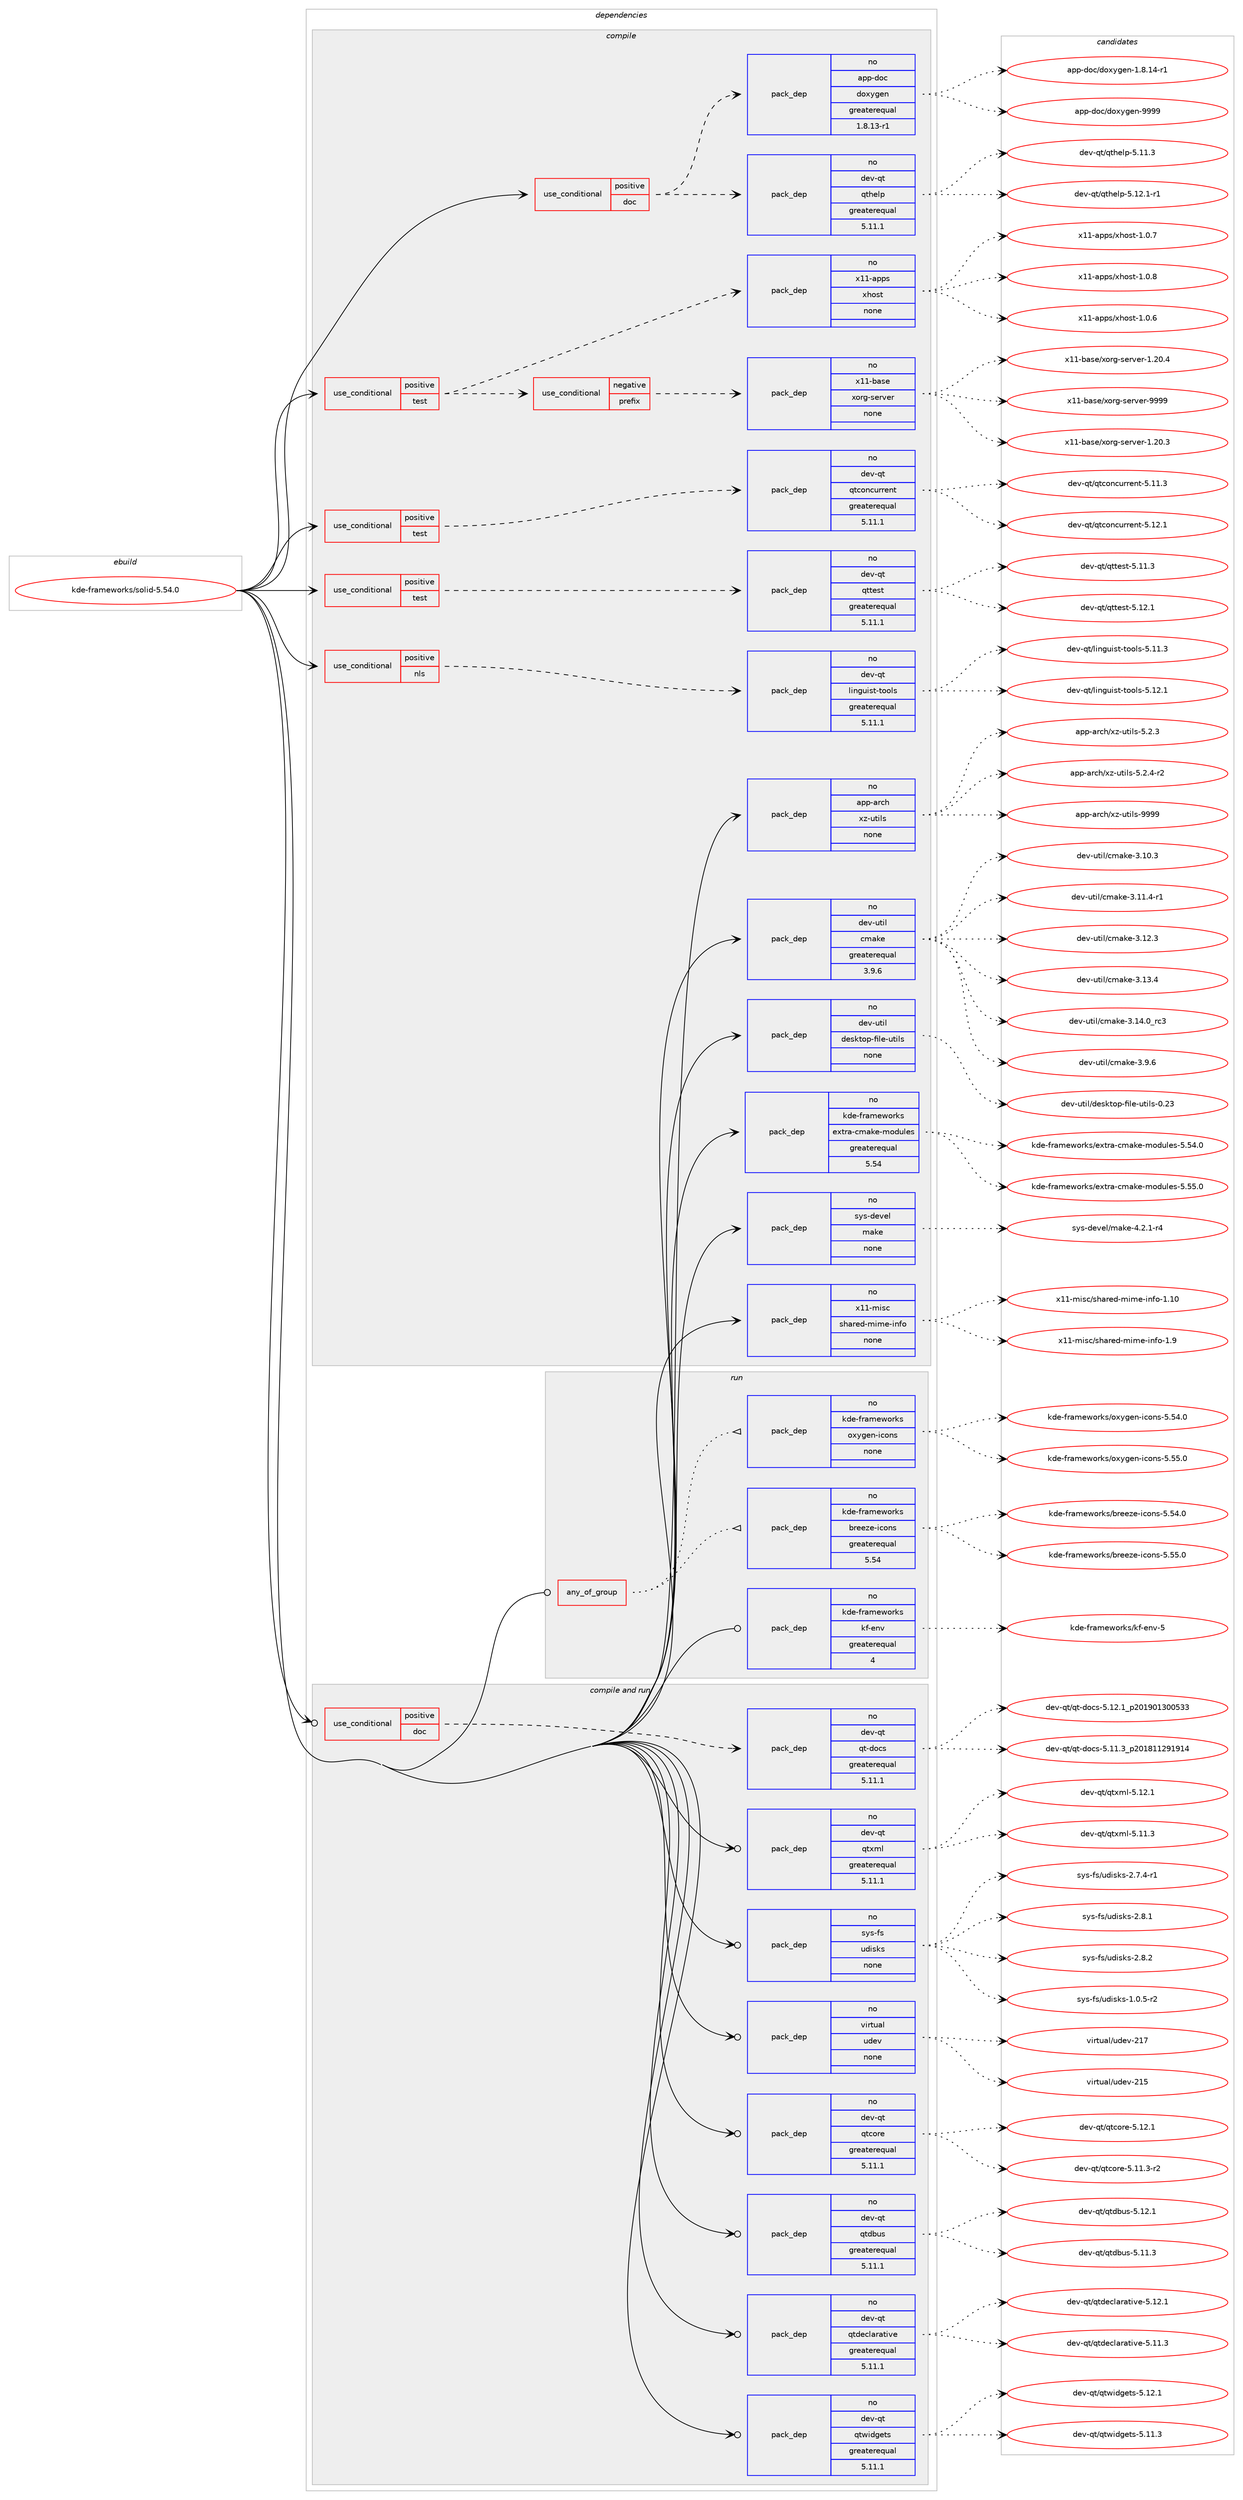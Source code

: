 digraph prolog {

# *************
# Graph options
# *************

newrank=true;
concentrate=true;
compound=true;
graph [rankdir=LR,fontname=Helvetica,fontsize=10,ranksep=1.5];#, ranksep=2.5, nodesep=0.2];
edge  [arrowhead=vee];
node  [fontname=Helvetica,fontsize=10];

# **********
# The ebuild
# **********

subgraph cluster_leftcol {
color=gray;
rank=same;
label=<<i>ebuild</i>>;
id [label="kde-frameworks/solid-5.54.0", color=red, width=4, href="../kde-frameworks/solid-5.54.0.svg"];
}

# ****************
# The dependencies
# ****************

subgraph cluster_midcol {
color=gray;
label=<<i>dependencies</i>>;
subgraph cluster_compile {
fillcolor="#eeeeee";
style=filled;
label=<<i>compile</i>>;
subgraph cond429886 {
dependency1588201 [label=<<TABLE BORDER="0" CELLBORDER="1" CELLSPACING="0" CELLPADDING="4"><TR><TD ROWSPAN="3" CELLPADDING="10">use_conditional</TD></TR><TR><TD>positive</TD></TR><TR><TD>doc</TD></TR></TABLE>>, shape=none, color=red];
subgraph pack1133421 {
dependency1588202 [label=<<TABLE BORDER="0" CELLBORDER="1" CELLSPACING="0" CELLPADDING="4" WIDTH="220"><TR><TD ROWSPAN="6" CELLPADDING="30">pack_dep</TD></TR><TR><TD WIDTH="110">no</TD></TR><TR><TD>dev-qt</TD></TR><TR><TD>qthelp</TD></TR><TR><TD>greaterequal</TD></TR><TR><TD>5.11.1</TD></TR></TABLE>>, shape=none, color=blue];
}
dependency1588201:e -> dependency1588202:w [weight=20,style="dashed",arrowhead="vee"];
subgraph pack1133422 {
dependency1588203 [label=<<TABLE BORDER="0" CELLBORDER="1" CELLSPACING="0" CELLPADDING="4" WIDTH="220"><TR><TD ROWSPAN="6" CELLPADDING="30">pack_dep</TD></TR><TR><TD WIDTH="110">no</TD></TR><TR><TD>app-doc</TD></TR><TR><TD>doxygen</TD></TR><TR><TD>greaterequal</TD></TR><TR><TD>1.8.13-r1</TD></TR></TABLE>>, shape=none, color=blue];
}
dependency1588201:e -> dependency1588203:w [weight=20,style="dashed",arrowhead="vee"];
}
id:e -> dependency1588201:w [weight=20,style="solid",arrowhead="vee"];
subgraph cond429887 {
dependency1588204 [label=<<TABLE BORDER="0" CELLBORDER="1" CELLSPACING="0" CELLPADDING="4"><TR><TD ROWSPAN="3" CELLPADDING="10">use_conditional</TD></TR><TR><TD>positive</TD></TR><TR><TD>nls</TD></TR></TABLE>>, shape=none, color=red];
subgraph pack1133423 {
dependency1588205 [label=<<TABLE BORDER="0" CELLBORDER="1" CELLSPACING="0" CELLPADDING="4" WIDTH="220"><TR><TD ROWSPAN="6" CELLPADDING="30">pack_dep</TD></TR><TR><TD WIDTH="110">no</TD></TR><TR><TD>dev-qt</TD></TR><TR><TD>linguist-tools</TD></TR><TR><TD>greaterequal</TD></TR><TR><TD>5.11.1</TD></TR></TABLE>>, shape=none, color=blue];
}
dependency1588204:e -> dependency1588205:w [weight=20,style="dashed",arrowhead="vee"];
}
id:e -> dependency1588204:w [weight=20,style="solid",arrowhead="vee"];
subgraph cond429888 {
dependency1588206 [label=<<TABLE BORDER="0" CELLBORDER="1" CELLSPACING="0" CELLPADDING="4"><TR><TD ROWSPAN="3" CELLPADDING="10">use_conditional</TD></TR><TR><TD>positive</TD></TR><TR><TD>test</TD></TR></TABLE>>, shape=none, color=red];
subgraph cond429889 {
dependency1588207 [label=<<TABLE BORDER="0" CELLBORDER="1" CELLSPACING="0" CELLPADDING="4"><TR><TD ROWSPAN="3" CELLPADDING="10">use_conditional</TD></TR><TR><TD>negative</TD></TR><TR><TD>prefix</TD></TR></TABLE>>, shape=none, color=red];
subgraph pack1133424 {
dependency1588208 [label=<<TABLE BORDER="0" CELLBORDER="1" CELLSPACING="0" CELLPADDING="4" WIDTH="220"><TR><TD ROWSPAN="6" CELLPADDING="30">pack_dep</TD></TR><TR><TD WIDTH="110">no</TD></TR><TR><TD>x11-base</TD></TR><TR><TD>xorg-server</TD></TR><TR><TD>none</TD></TR><TR><TD></TD></TR></TABLE>>, shape=none, color=blue];
}
dependency1588207:e -> dependency1588208:w [weight=20,style="dashed",arrowhead="vee"];
}
dependency1588206:e -> dependency1588207:w [weight=20,style="dashed",arrowhead="vee"];
subgraph pack1133425 {
dependency1588209 [label=<<TABLE BORDER="0" CELLBORDER="1" CELLSPACING="0" CELLPADDING="4" WIDTH="220"><TR><TD ROWSPAN="6" CELLPADDING="30">pack_dep</TD></TR><TR><TD WIDTH="110">no</TD></TR><TR><TD>x11-apps</TD></TR><TR><TD>xhost</TD></TR><TR><TD>none</TD></TR><TR><TD></TD></TR></TABLE>>, shape=none, color=blue];
}
dependency1588206:e -> dependency1588209:w [weight=20,style="dashed",arrowhead="vee"];
}
id:e -> dependency1588206:w [weight=20,style="solid",arrowhead="vee"];
subgraph cond429890 {
dependency1588210 [label=<<TABLE BORDER="0" CELLBORDER="1" CELLSPACING="0" CELLPADDING="4"><TR><TD ROWSPAN="3" CELLPADDING="10">use_conditional</TD></TR><TR><TD>positive</TD></TR><TR><TD>test</TD></TR></TABLE>>, shape=none, color=red];
subgraph pack1133426 {
dependency1588211 [label=<<TABLE BORDER="0" CELLBORDER="1" CELLSPACING="0" CELLPADDING="4" WIDTH="220"><TR><TD ROWSPAN="6" CELLPADDING="30">pack_dep</TD></TR><TR><TD WIDTH="110">no</TD></TR><TR><TD>dev-qt</TD></TR><TR><TD>qtconcurrent</TD></TR><TR><TD>greaterequal</TD></TR><TR><TD>5.11.1</TD></TR></TABLE>>, shape=none, color=blue];
}
dependency1588210:e -> dependency1588211:w [weight=20,style="dashed",arrowhead="vee"];
}
id:e -> dependency1588210:w [weight=20,style="solid",arrowhead="vee"];
subgraph cond429891 {
dependency1588212 [label=<<TABLE BORDER="0" CELLBORDER="1" CELLSPACING="0" CELLPADDING="4"><TR><TD ROWSPAN="3" CELLPADDING="10">use_conditional</TD></TR><TR><TD>positive</TD></TR><TR><TD>test</TD></TR></TABLE>>, shape=none, color=red];
subgraph pack1133427 {
dependency1588213 [label=<<TABLE BORDER="0" CELLBORDER="1" CELLSPACING="0" CELLPADDING="4" WIDTH="220"><TR><TD ROWSPAN="6" CELLPADDING="30">pack_dep</TD></TR><TR><TD WIDTH="110">no</TD></TR><TR><TD>dev-qt</TD></TR><TR><TD>qttest</TD></TR><TR><TD>greaterequal</TD></TR><TR><TD>5.11.1</TD></TR></TABLE>>, shape=none, color=blue];
}
dependency1588212:e -> dependency1588213:w [weight=20,style="dashed",arrowhead="vee"];
}
id:e -> dependency1588212:w [weight=20,style="solid",arrowhead="vee"];
subgraph pack1133428 {
dependency1588214 [label=<<TABLE BORDER="0" CELLBORDER="1" CELLSPACING="0" CELLPADDING="4" WIDTH="220"><TR><TD ROWSPAN="6" CELLPADDING="30">pack_dep</TD></TR><TR><TD WIDTH="110">no</TD></TR><TR><TD>app-arch</TD></TR><TR><TD>xz-utils</TD></TR><TR><TD>none</TD></TR><TR><TD></TD></TR></TABLE>>, shape=none, color=blue];
}
id:e -> dependency1588214:w [weight=20,style="solid",arrowhead="vee"];
subgraph pack1133429 {
dependency1588215 [label=<<TABLE BORDER="0" CELLBORDER="1" CELLSPACING="0" CELLPADDING="4" WIDTH="220"><TR><TD ROWSPAN="6" CELLPADDING="30">pack_dep</TD></TR><TR><TD WIDTH="110">no</TD></TR><TR><TD>dev-util</TD></TR><TR><TD>cmake</TD></TR><TR><TD>greaterequal</TD></TR><TR><TD>3.9.6</TD></TR></TABLE>>, shape=none, color=blue];
}
id:e -> dependency1588215:w [weight=20,style="solid",arrowhead="vee"];
subgraph pack1133430 {
dependency1588216 [label=<<TABLE BORDER="0" CELLBORDER="1" CELLSPACING="0" CELLPADDING="4" WIDTH="220"><TR><TD ROWSPAN="6" CELLPADDING="30">pack_dep</TD></TR><TR><TD WIDTH="110">no</TD></TR><TR><TD>dev-util</TD></TR><TR><TD>desktop-file-utils</TD></TR><TR><TD>none</TD></TR><TR><TD></TD></TR></TABLE>>, shape=none, color=blue];
}
id:e -> dependency1588216:w [weight=20,style="solid",arrowhead="vee"];
subgraph pack1133431 {
dependency1588217 [label=<<TABLE BORDER="0" CELLBORDER="1" CELLSPACING="0" CELLPADDING="4" WIDTH="220"><TR><TD ROWSPAN="6" CELLPADDING="30">pack_dep</TD></TR><TR><TD WIDTH="110">no</TD></TR><TR><TD>kde-frameworks</TD></TR><TR><TD>extra-cmake-modules</TD></TR><TR><TD>greaterequal</TD></TR><TR><TD>5.54</TD></TR></TABLE>>, shape=none, color=blue];
}
id:e -> dependency1588217:w [weight=20,style="solid",arrowhead="vee"];
subgraph pack1133432 {
dependency1588218 [label=<<TABLE BORDER="0" CELLBORDER="1" CELLSPACING="0" CELLPADDING="4" WIDTH="220"><TR><TD ROWSPAN="6" CELLPADDING="30">pack_dep</TD></TR><TR><TD WIDTH="110">no</TD></TR><TR><TD>sys-devel</TD></TR><TR><TD>make</TD></TR><TR><TD>none</TD></TR><TR><TD></TD></TR></TABLE>>, shape=none, color=blue];
}
id:e -> dependency1588218:w [weight=20,style="solid",arrowhead="vee"];
subgraph pack1133433 {
dependency1588219 [label=<<TABLE BORDER="0" CELLBORDER="1" CELLSPACING="0" CELLPADDING="4" WIDTH="220"><TR><TD ROWSPAN="6" CELLPADDING="30">pack_dep</TD></TR><TR><TD WIDTH="110">no</TD></TR><TR><TD>x11-misc</TD></TR><TR><TD>shared-mime-info</TD></TR><TR><TD>none</TD></TR><TR><TD></TD></TR></TABLE>>, shape=none, color=blue];
}
id:e -> dependency1588219:w [weight=20,style="solid",arrowhead="vee"];
}
subgraph cluster_compileandrun {
fillcolor="#eeeeee";
style=filled;
label=<<i>compile and run</i>>;
subgraph cond429892 {
dependency1588220 [label=<<TABLE BORDER="0" CELLBORDER="1" CELLSPACING="0" CELLPADDING="4"><TR><TD ROWSPAN="3" CELLPADDING="10">use_conditional</TD></TR><TR><TD>positive</TD></TR><TR><TD>doc</TD></TR></TABLE>>, shape=none, color=red];
subgraph pack1133434 {
dependency1588221 [label=<<TABLE BORDER="0" CELLBORDER="1" CELLSPACING="0" CELLPADDING="4" WIDTH="220"><TR><TD ROWSPAN="6" CELLPADDING="30">pack_dep</TD></TR><TR><TD WIDTH="110">no</TD></TR><TR><TD>dev-qt</TD></TR><TR><TD>qt-docs</TD></TR><TR><TD>greaterequal</TD></TR><TR><TD>5.11.1</TD></TR></TABLE>>, shape=none, color=blue];
}
dependency1588220:e -> dependency1588221:w [weight=20,style="dashed",arrowhead="vee"];
}
id:e -> dependency1588220:w [weight=20,style="solid",arrowhead="odotvee"];
subgraph pack1133435 {
dependency1588222 [label=<<TABLE BORDER="0" CELLBORDER="1" CELLSPACING="0" CELLPADDING="4" WIDTH="220"><TR><TD ROWSPAN="6" CELLPADDING="30">pack_dep</TD></TR><TR><TD WIDTH="110">no</TD></TR><TR><TD>dev-qt</TD></TR><TR><TD>qtcore</TD></TR><TR><TD>greaterequal</TD></TR><TR><TD>5.11.1</TD></TR></TABLE>>, shape=none, color=blue];
}
id:e -> dependency1588222:w [weight=20,style="solid",arrowhead="odotvee"];
subgraph pack1133436 {
dependency1588223 [label=<<TABLE BORDER="0" CELLBORDER="1" CELLSPACING="0" CELLPADDING="4" WIDTH="220"><TR><TD ROWSPAN="6" CELLPADDING="30">pack_dep</TD></TR><TR><TD WIDTH="110">no</TD></TR><TR><TD>dev-qt</TD></TR><TR><TD>qtdbus</TD></TR><TR><TD>greaterequal</TD></TR><TR><TD>5.11.1</TD></TR></TABLE>>, shape=none, color=blue];
}
id:e -> dependency1588223:w [weight=20,style="solid",arrowhead="odotvee"];
subgraph pack1133437 {
dependency1588224 [label=<<TABLE BORDER="0" CELLBORDER="1" CELLSPACING="0" CELLPADDING="4" WIDTH="220"><TR><TD ROWSPAN="6" CELLPADDING="30">pack_dep</TD></TR><TR><TD WIDTH="110">no</TD></TR><TR><TD>dev-qt</TD></TR><TR><TD>qtdeclarative</TD></TR><TR><TD>greaterequal</TD></TR><TR><TD>5.11.1</TD></TR></TABLE>>, shape=none, color=blue];
}
id:e -> dependency1588224:w [weight=20,style="solid",arrowhead="odotvee"];
subgraph pack1133438 {
dependency1588225 [label=<<TABLE BORDER="0" CELLBORDER="1" CELLSPACING="0" CELLPADDING="4" WIDTH="220"><TR><TD ROWSPAN="6" CELLPADDING="30">pack_dep</TD></TR><TR><TD WIDTH="110">no</TD></TR><TR><TD>dev-qt</TD></TR><TR><TD>qtwidgets</TD></TR><TR><TD>greaterequal</TD></TR><TR><TD>5.11.1</TD></TR></TABLE>>, shape=none, color=blue];
}
id:e -> dependency1588225:w [weight=20,style="solid",arrowhead="odotvee"];
subgraph pack1133439 {
dependency1588226 [label=<<TABLE BORDER="0" CELLBORDER="1" CELLSPACING="0" CELLPADDING="4" WIDTH="220"><TR><TD ROWSPAN="6" CELLPADDING="30">pack_dep</TD></TR><TR><TD WIDTH="110">no</TD></TR><TR><TD>dev-qt</TD></TR><TR><TD>qtxml</TD></TR><TR><TD>greaterequal</TD></TR><TR><TD>5.11.1</TD></TR></TABLE>>, shape=none, color=blue];
}
id:e -> dependency1588226:w [weight=20,style="solid",arrowhead="odotvee"];
subgraph pack1133440 {
dependency1588227 [label=<<TABLE BORDER="0" CELLBORDER="1" CELLSPACING="0" CELLPADDING="4" WIDTH="220"><TR><TD ROWSPAN="6" CELLPADDING="30">pack_dep</TD></TR><TR><TD WIDTH="110">no</TD></TR><TR><TD>sys-fs</TD></TR><TR><TD>udisks</TD></TR><TR><TD>none</TD></TR><TR><TD></TD></TR></TABLE>>, shape=none, color=blue];
}
id:e -> dependency1588227:w [weight=20,style="solid",arrowhead="odotvee"];
subgraph pack1133441 {
dependency1588228 [label=<<TABLE BORDER="0" CELLBORDER="1" CELLSPACING="0" CELLPADDING="4" WIDTH="220"><TR><TD ROWSPAN="6" CELLPADDING="30">pack_dep</TD></TR><TR><TD WIDTH="110">no</TD></TR><TR><TD>virtual</TD></TR><TR><TD>udev</TD></TR><TR><TD>none</TD></TR><TR><TD></TD></TR></TABLE>>, shape=none, color=blue];
}
id:e -> dependency1588228:w [weight=20,style="solid",arrowhead="odotvee"];
}
subgraph cluster_run {
fillcolor="#eeeeee";
style=filled;
label=<<i>run</i>>;
subgraph any24250 {
dependency1588229 [label=<<TABLE BORDER="0" CELLBORDER="1" CELLSPACING="0" CELLPADDING="4"><TR><TD CELLPADDING="10">any_of_group</TD></TR></TABLE>>, shape=none, color=red];subgraph pack1133442 {
dependency1588230 [label=<<TABLE BORDER="0" CELLBORDER="1" CELLSPACING="0" CELLPADDING="4" WIDTH="220"><TR><TD ROWSPAN="6" CELLPADDING="30">pack_dep</TD></TR><TR><TD WIDTH="110">no</TD></TR><TR><TD>kde-frameworks</TD></TR><TR><TD>breeze-icons</TD></TR><TR><TD>greaterequal</TD></TR><TR><TD>5.54</TD></TR></TABLE>>, shape=none, color=blue];
}
dependency1588229:e -> dependency1588230:w [weight=20,style="dotted",arrowhead="oinv"];
subgraph pack1133443 {
dependency1588231 [label=<<TABLE BORDER="0" CELLBORDER="1" CELLSPACING="0" CELLPADDING="4" WIDTH="220"><TR><TD ROWSPAN="6" CELLPADDING="30">pack_dep</TD></TR><TR><TD WIDTH="110">no</TD></TR><TR><TD>kde-frameworks</TD></TR><TR><TD>oxygen-icons</TD></TR><TR><TD>none</TD></TR><TR><TD></TD></TR></TABLE>>, shape=none, color=blue];
}
dependency1588229:e -> dependency1588231:w [weight=20,style="dotted",arrowhead="oinv"];
}
id:e -> dependency1588229:w [weight=20,style="solid",arrowhead="odot"];
subgraph pack1133444 {
dependency1588232 [label=<<TABLE BORDER="0" CELLBORDER="1" CELLSPACING="0" CELLPADDING="4" WIDTH="220"><TR><TD ROWSPAN="6" CELLPADDING="30">pack_dep</TD></TR><TR><TD WIDTH="110">no</TD></TR><TR><TD>kde-frameworks</TD></TR><TR><TD>kf-env</TD></TR><TR><TD>greaterequal</TD></TR><TR><TD>4</TD></TR></TABLE>>, shape=none, color=blue];
}
id:e -> dependency1588232:w [weight=20,style="solid",arrowhead="odot"];
}
}

# **************
# The candidates
# **************

subgraph cluster_choices {
rank=same;
color=gray;
label=<<i>candidates</i>>;

subgraph choice1133421 {
color=black;
nodesep=1;
choice100101118451131164711311610410110811245534649494651 [label="dev-qt/qthelp-5.11.3", color=red, width=4,href="../dev-qt/qthelp-5.11.3.svg"];
choice1001011184511311647113116104101108112455346495046494511449 [label="dev-qt/qthelp-5.12.1-r1", color=red, width=4,href="../dev-qt/qthelp-5.12.1-r1.svg"];
dependency1588202:e -> choice100101118451131164711311610410110811245534649494651:w [style=dotted,weight="100"];
dependency1588202:e -> choice1001011184511311647113116104101108112455346495046494511449:w [style=dotted,weight="100"];
}
subgraph choice1133422 {
color=black;
nodesep=1;
choice97112112451001119947100111120121103101110454946564649524511449 [label="app-doc/doxygen-1.8.14-r1", color=red, width=4,href="../app-doc/doxygen-1.8.14-r1.svg"];
choice971121124510011199471001111201211031011104557575757 [label="app-doc/doxygen-9999", color=red, width=4,href="../app-doc/doxygen-9999.svg"];
dependency1588203:e -> choice97112112451001119947100111120121103101110454946564649524511449:w [style=dotted,weight="100"];
dependency1588203:e -> choice971121124510011199471001111201211031011104557575757:w [style=dotted,weight="100"];
}
subgraph choice1133423 {
color=black;
nodesep=1;
choice10010111845113116471081051101031171051151164511611111110811545534649494651 [label="dev-qt/linguist-tools-5.11.3", color=red, width=4,href="../dev-qt/linguist-tools-5.11.3.svg"];
choice10010111845113116471081051101031171051151164511611111110811545534649504649 [label="dev-qt/linguist-tools-5.12.1", color=red, width=4,href="../dev-qt/linguist-tools-5.12.1.svg"];
dependency1588205:e -> choice10010111845113116471081051101031171051151164511611111110811545534649494651:w [style=dotted,weight="100"];
dependency1588205:e -> choice10010111845113116471081051101031171051151164511611111110811545534649504649:w [style=dotted,weight="100"];
}
subgraph choice1133424 {
color=black;
nodesep=1;
choice1204949459897115101471201111141034511510111411810111445494650484651 [label="x11-base/xorg-server-1.20.3", color=red, width=4,href="../x11-base/xorg-server-1.20.3.svg"];
choice1204949459897115101471201111141034511510111411810111445494650484652 [label="x11-base/xorg-server-1.20.4", color=red, width=4,href="../x11-base/xorg-server-1.20.4.svg"];
choice120494945989711510147120111114103451151011141181011144557575757 [label="x11-base/xorg-server-9999", color=red, width=4,href="../x11-base/xorg-server-9999.svg"];
dependency1588208:e -> choice1204949459897115101471201111141034511510111411810111445494650484651:w [style=dotted,weight="100"];
dependency1588208:e -> choice1204949459897115101471201111141034511510111411810111445494650484652:w [style=dotted,weight="100"];
dependency1588208:e -> choice120494945989711510147120111114103451151011141181011144557575757:w [style=dotted,weight="100"];
}
subgraph choice1133425 {
color=black;
nodesep=1;
choice1204949459711211211547120104111115116454946484654 [label="x11-apps/xhost-1.0.6", color=red, width=4,href="../x11-apps/xhost-1.0.6.svg"];
choice1204949459711211211547120104111115116454946484655 [label="x11-apps/xhost-1.0.7", color=red, width=4,href="../x11-apps/xhost-1.0.7.svg"];
choice1204949459711211211547120104111115116454946484656 [label="x11-apps/xhost-1.0.8", color=red, width=4,href="../x11-apps/xhost-1.0.8.svg"];
dependency1588209:e -> choice1204949459711211211547120104111115116454946484654:w [style=dotted,weight="100"];
dependency1588209:e -> choice1204949459711211211547120104111115116454946484655:w [style=dotted,weight="100"];
dependency1588209:e -> choice1204949459711211211547120104111115116454946484656:w [style=dotted,weight="100"];
}
subgraph choice1133426 {
color=black;
nodesep=1;
choice1001011184511311647113116991111109911711411410111011645534649494651 [label="dev-qt/qtconcurrent-5.11.3", color=red, width=4,href="../dev-qt/qtconcurrent-5.11.3.svg"];
choice1001011184511311647113116991111109911711411410111011645534649504649 [label="dev-qt/qtconcurrent-5.12.1", color=red, width=4,href="../dev-qt/qtconcurrent-5.12.1.svg"];
dependency1588211:e -> choice1001011184511311647113116991111109911711411410111011645534649494651:w [style=dotted,weight="100"];
dependency1588211:e -> choice1001011184511311647113116991111109911711411410111011645534649504649:w [style=dotted,weight="100"];
}
subgraph choice1133427 {
color=black;
nodesep=1;
choice100101118451131164711311611610111511645534649494651 [label="dev-qt/qttest-5.11.3", color=red, width=4,href="../dev-qt/qttest-5.11.3.svg"];
choice100101118451131164711311611610111511645534649504649 [label="dev-qt/qttest-5.12.1", color=red, width=4,href="../dev-qt/qttest-5.12.1.svg"];
dependency1588213:e -> choice100101118451131164711311611610111511645534649494651:w [style=dotted,weight="100"];
dependency1588213:e -> choice100101118451131164711311611610111511645534649504649:w [style=dotted,weight="100"];
}
subgraph choice1133428 {
color=black;
nodesep=1;
choice971121124597114991044712012245117116105108115455346504651 [label="app-arch/xz-utils-5.2.3", color=red, width=4,href="../app-arch/xz-utils-5.2.3.svg"];
choice9711211245971149910447120122451171161051081154553465046524511450 [label="app-arch/xz-utils-5.2.4-r2", color=red, width=4,href="../app-arch/xz-utils-5.2.4-r2.svg"];
choice9711211245971149910447120122451171161051081154557575757 [label="app-arch/xz-utils-9999", color=red, width=4,href="../app-arch/xz-utils-9999.svg"];
dependency1588214:e -> choice971121124597114991044712012245117116105108115455346504651:w [style=dotted,weight="100"];
dependency1588214:e -> choice9711211245971149910447120122451171161051081154553465046524511450:w [style=dotted,weight="100"];
dependency1588214:e -> choice9711211245971149910447120122451171161051081154557575757:w [style=dotted,weight="100"];
}
subgraph choice1133429 {
color=black;
nodesep=1;
choice1001011184511711610510847991099710710145514649484651 [label="dev-util/cmake-3.10.3", color=red, width=4,href="../dev-util/cmake-3.10.3.svg"];
choice10010111845117116105108479910997107101455146494946524511449 [label="dev-util/cmake-3.11.4-r1", color=red, width=4,href="../dev-util/cmake-3.11.4-r1.svg"];
choice1001011184511711610510847991099710710145514649504651 [label="dev-util/cmake-3.12.3", color=red, width=4,href="../dev-util/cmake-3.12.3.svg"];
choice1001011184511711610510847991099710710145514649514652 [label="dev-util/cmake-3.13.4", color=red, width=4,href="../dev-util/cmake-3.13.4.svg"];
choice1001011184511711610510847991099710710145514649524648951149951 [label="dev-util/cmake-3.14.0_rc3", color=red, width=4,href="../dev-util/cmake-3.14.0_rc3.svg"];
choice10010111845117116105108479910997107101455146574654 [label="dev-util/cmake-3.9.6", color=red, width=4,href="../dev-util/cmake-3.9.6.svg"];
dependency1588215:e -> choice1001011184511711610510847991099710710145514649484651:w [style=dotted,weight="100"];
dependency1588215:e -> choice10010111845117116105108479910997107101455146494946524511449:w [style=dotted,weight="100"];
dependency1588215:e -> choice1001011184511711610510847991099710710145514649504651:w [style=dotted,weight="100"];
dependency1588215:e -> choice1001011184511711610510847991099710710145514649514652:w [style=dotted,weight="100"];
dependency1588215:e -> choice1001011184511711610510847991099710710145514649524648951149951:w [style=dotted,weight="100"];
dependency1588215:e -> choice10010111845117116105108479910997107101455146574654:w [style=dotted,weight="100"];
}
subgraph choice1133430 {
color=black;
nodesep=1;
choice100101118451171161051084710010111510711611111245102105108101451171161051081154548465051 [label="dev-util/desktop-file-utils-0.23", color=red, width=4,href="../dev-util/desktop-file-utils-0.23.svg"];
dependency1588216:e -> choice100101118451171161051084710010111510711611111245102105108101451171161051081154548465051:w [style=dotted,weight="100"];
}
subgraph choice1133431 {
color=black;
nodesep=1;
choice107100101451021149710910111911111410711547101120116114974599109971071014510911110011710810111545534653524648 [label="kde-frameworks/extra-cmake-modules-5.54.0", color=red, width=4,href="../kde-frameworks/extra-cmake-modules-5.54.0.svg"];
choice107100101451021149710910111911111410711547101120116114974599109971071014510911110011710810111545534653534648 [label="kde-frameworks/extra-cmake-modules-5.55.0", color=red, width=4,href="../kde-frameworks/extra-cmake-modules-5.55.0.svg"];
dependency1588217:e -> choice107100101451021149710910111911111410711547101120116114974599109971071014510911110011710810111545534653524648:w [style=dotted,weight="100"];
dependency1588217:e -> choice107100101451021149710910111911111410711547101120116114974599109971071014510911110011710810111545534653534648:w [style=dotted,weight="100"];
}
subgraph choice1133432 {
color=black;
nodesep=1;
choice1151211154510010111810110847109971071014552465046494511452 [label="sys-devel/make-4.2.1-r4", color=red, width=4,href="../sys-devel/make-4.2.1-r4.svg"];
dependency1588218:e -> choice1151211154510010111810110847109971071014552465046494511452:w [style=dotted,weight="100"];
}
subgraph choice1133433 {
color=black;
nodesep=1;
choice12049494510910511599471151049711410110045109105109101451051101021114549464948 [label="x11-misc/shared-mime-info-1.10", color=red, width=4,href="../x11-misc/shared-mime-info-1.10.svg"];
choice120494945109105115994711510497114101100451091051091014510511010211145494657 [label="x11-misc/shared-mime-info-1.9", color=red, width=4,href="../x11-misc/shared-mime-info-1.9.svg"];
dependency1588219:e -> choice12049494510910511599471151049711410110045109105109101451051101021114549464948:w [style=dotted,weight="100"];
dependency1588219:e -> choice120494945109105115994711510497114101100451091051091014510511010211145494657:w [style=dotted,weight="100"];
}
subgraph choice1133434 {
color=black;
nodesep=1;
choice100101118451131164711311645100111991154553464949465195112504849564949505749574952 [label="dev-qt/qt-docs-5.11.3_p201811291914", color=red, width=4,href="../dev-qt/qt-docs-5.11.3_p201811291914.svg"];
choice100101118451131164711311645100111991154553464950464995112504849574849514848535151 [label="dev-qt/qt-docs-5.12.1_p201901300533", color=red, width=4,href="../dev-qt/qt-docs-5.12.1_p201901300533.svg"];
dependency1588221:e -> choice100101118451131164711311645100111991154553464949465195112504849564949505749574952:w [style=dotted,weight="100"];
dependency1588221:e -> choice100101118451131164711311645100111991154553464950464995112504849574849514848535151:w [style=dotted,weight="100"];
}
subgraph choice1133435 {
color=black;
nodesep=1;
choice100101118451131164711311699111114101455346494946514511450 [label="dev-qt/qtcore-5.11.3-r2", color=red, width=4,href="../dev-qt/qtcore-5.11.3-r2.svg"];
choice10010111845113116471131169911111410145534649504649 [label="dev-qt/qtcore-5.12.1", color=red, width=4,href="../dev-qt/qtcore-5.12.1.svg"];
dependency1588222:e -> choice100101118451131164711311699111114101455346494946514511450:w [style=dotted,weight="100"];
dependency1588222:e -> choice10010111845113116471131169911111410145534649504649:w [style=dotted,weight="100"];
}
subgraph choice1133436 {
color=black;
nodesep=1;
choice10010111845113116471131161009811711545534649494651 [label="dev-qt/qtdbus-5.11.3", color=red, width=4,href="../dev-qt/qtdbus-5.11.3.svg"];
choice10010111845113116471131161009811711545534649504649 [label="dev-qt/qtdbus-5.12.1", color=red, width=4,href="../dev-qt/qtdbus-5.12.1.svg"];
dependency1588223:e -> choice10010111845113116471131161009811711545534649494651:w [style=dotted,weight="100"];
dependency1588223:e -> choice10010111845113116471131161009811711545534649504649:w [style=dotted,weight="100"];
}
subgraph choice1133437 {
color=black;
nodesep=1;
choice100101118451131164711311610010199108971149711610511810145534649494651 [label="dev-qt/qtdeclarative-5.11.3", color=red, width=4,href="../dev-qt/qtdeclarative-5.11.3.svg"];
choice100101118451131164711311610010199108971149711610511810145534649504649 [label="dev-qt/qtdeclarative-5.12.1", color=red, width=4,href="../dev-qt/qtdeclarative-5.12.1.svg"];
dependency1588224:e -> choice100101118451131164711311610010199108971149711610511810145534649494651:w [style=dotted,weight="100"];
dependency1588224:e -> choice100101118451131164711311610010199108971149711610511810145534649504649:w [style=dotted,weight="100"];
}
subgraph choice1133438 {
color=black;
nodesep=1;
choice100101118451131164711311611910510010310111611545534649494651 [label="dev-qt/qtwidgets-5.11.3", color=red, width=4,href="../dev-qt/qtwidgets-5.11.3.svg"];
choice100101118451131164711311611910510010310111611545534649504649 [label="dev-qt/qtwidgets-5.12.1", color=red, width=4,href="../dev-qt/qtwidgets-5.12.1.svg"];
dependency1588225:e -> choice100101118451131164711311611910510010310111611545534649494651:w [style=dotted,weight="100"];
dependency1588225:e -> choice100101118451131164711311611910510010310111611545534649504649:w [style=dotted,weight="100"];
}
subgraph choice1133439 {
color=black;
nodesep=1;
choice100101118451131164711311612010910845534649494651 [label="dev-qt/qtxml-5.11.3", color=red, width=4,href="../dev-qt/qtxml-5.11.3.svg"];
choice100101118451131164711311612010910845534649504649 [label="dev-qt/qtxml-5.12.1", color=red, width=4,href="../dev-qt/qtxml-5.12.1.svg"];
dependency1588226:e -> choice100101118451131164711311612010910845534649494651:w [style=dotted,weight="100"];
dependency1588226:e -> choice100101118451131164711311612010910845534649504649:w [style=dotted,weight="100"];
}
subgraph choice1133440 {
color=black;
nodesep=1;
choice11512111545102115471171001051151071154549464846534511450 [label="sys-fs/udisks-1.0.5-r2", color=red, width=4,href="../sys-fs/udisks-1.0.5-r2.svg"];
choice11512111545102115471171001051151071154550465546524511449 [label="sys-fs/udisks-2.7.4-r1", color=red, width=4,href="../sys-fs/udisks-2.7.4-r1.svg"];
choice1151211154510211547117100105115107115455046564649 [label="sys-fs/udisks-2.8.1", color=red, width=4,href="../sys-fs/udisks-2.8.1.svg"];
choice1151211154510211547117100105115107115455046564650 [label="sys-fs/udisks-2.8.2", color=red, width=4,href="../sys-fs/udisks-2.8.2.svg"];
dependency1588227:e -> choice11512111545102115471171001051151071154549464846534511450:w [style=dotted,weight="100"];
dependency1588227:e -> choice11512111545102115471171001051151071154550465546524511449:w [style=dotted,weight="100"];
dependency1588227:e -> choice1151211154510211547117100105115107115455046564649:w [style=dotted,weight="100"];
dependency1588227:e -> choice1151211154510211547117100105115107115455046564650:w [style=dotted,weight="100"];
}
subgraph choice1133441 {
color=black;
nodesep=1;
choice118105114116117971084711710010111845504953 [label="virtual/udev-215", color=red, width=4,href="../virtual/udev-215.svg"];
choice118105114116117971084711710010111845504955 [label="virtual/udev-217", color=red, width=4,href="../virtual/udev-217.svg"];
dependency1588228:e -> choice118105114116117971084711710010111845504953:w [style=dotted,weight="100"];
dependency1588228:e -> choice118105114116117971084711710010111845504955:w [style=dotted,weight="100"];
}
subgraph choice1133442 {
color=black;
nodesep=1;
choice10710010145102114971091011191111141071154798114101101122101451059911111011545534653524648 [label="kde-frameworks/breeze-icons-5.54.0", color=red, width=4,href="../kde-frameworks/breeze-icons-5.54.0.svg"];
choice10710010145102114971091011191111141071154798114101101122101451059911111011545534653534648 [label="kde-frameworks/breeze-icons-5.55.0", color=red, width=4,href="../kde-frameworks/breeze-icons-5.55.0.svg"];
dependency1588230:e -> choice10710010145102114971091011191111141071154798114101101122101451059911111011545534653524648:w [style=dotted,weight="100"];
dependency1588230:e -> choice10710010145102114971091011191111141071154798114101101122101451059911111011545534653534648:w [style=dotted,weight="100"];
}
subgraph choice1133443 {
color=black;
nodesep=1;
choice107100101451021149710910111911111410711547111120121103101110451059911111011545534653524648 [label="kde-frameworks/oxygen-icons-5.54.0", color=red, width=4,href="../kde-frameworks/oxygen-icons-5.54.0.svg"];
choice107100101451021149710910111911111410711547111120121103101110451059911111011545534653534648 [label="kde-frameworks/oxygen-icons-5.55.0", color=red, width=4,href="../kde-frameworks/oxygen-icons-5.55.0.svg"];
dependency1588231:e -> choice107100101451021149710910111911111410711547111120121103101110451059911111011545534653524648:w [style=dotted,weight="100"];
dependency1588231:e -> choice107100101451021149710910111911111410711547111120121103101110451059911111011545534653534648:w [style=dotted,weight="100"];
}
subgraph choice1133444 {
color=black;
nodesep=1;
choice107100101451021149710910111911111410711547107102451011101184553 [label="kde-frameworks/kf-env-5", color=red, width=4,href="../kde-frameworks/kf-env-5.svg"];
dependency1588232:e -> choice107100101451021149710910111911111410711547107102451011101184553:w [style=dotted,weight="100"];
}
}

}
